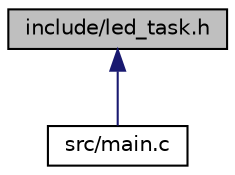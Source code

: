 digraph "include/led_task.h"
{
 // LATEX_PDF_SIZE
  edge [fontname="Helvetica",fontsize="10",labelfontname="Helvetica",labelfontsize="10"];
  node [fontname="Helvetica",fontsize="10",shape=record];
  Node1 [label="include/led_task.h",height=0.2,width=0.4,color="black", fillcolor="grey75", style="filled", fontcolor="black",tooltip="Declaração da task de controlo dos LEDs de estado do sistema."];
  Node1 -> Node2 [dir="back",color="midnightblue",fontsize="10",style="solid"];
  Node2 [label="src/main.c",height=0.2,width=0.4,color="black", fillcolor="white", style="filled",URL="$main_8c.html",tooltip="Ficheiro principal do projeto SETR Mini-Projeto."];
}
